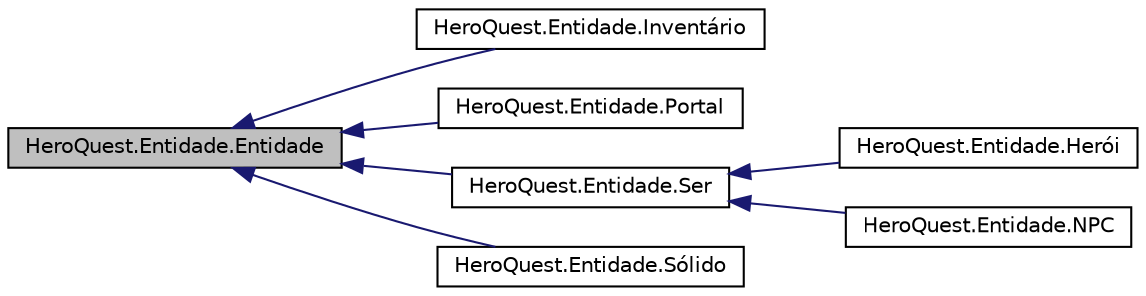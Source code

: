 digraph "HeroQuest.Entidade.Entidade"
{
 // LATEX_PDF_SIZE
  edge [fontname="Helvetica",fontsize="10",labelfontname="Helvetica",labelfontsize="10"];
  node [fontname="Helvetica",fontsize="10",shape=record];
  rankdir="LR";
  Node1 [label="HeroQuest.Entidade.Entidade",height=0.2,width=0.4,color="black", fillcolor="grey75", style="filled", fontcolor="black",tooltip=" "];
  Node1 -> Node2 [dir="back",color="midnightblue",fontsize="10",style="solid",fontname="Helvetica"];
  Node2 [label="HeroQuest.Entidade.Inventário",height=0.2,width=0.4,color="black", fillcolor="white", style="filled",URL="$class_hero_quest_1_1_entidade_1_1_invent_xC3_xA1rio.html",tooltip=" "];
  Node1 -> Node3 [dir="back",color="midnightblue",fontsize="10",style="solid",fontname="Helvetica"];
  Node3 [label="HeroQuest.Entidade.Portal",height=0.2,width=0.4,color="black", fillcolor="white", style="filled",URL="$class_hero_quest_1_1_entidade_1_1_portal.html",tooltip=" "];
  Node1 -> Node4 [dir="back",color="midnightblue",fontsize="10",style="solid",fontname="Helvetica"];
  Node4 [label="HeroQuest.Entidade.Ser",height=0.2,width=0.4,color="black", fillcolor="white", style="filled",URL="$class_hero_quest_1_1_entidade_1_1_ser.html",tooltip=" "];
  Node4 -> Node5 [dir="back",color="midnightblue",fontsize="10",style="solid",fontname="Helvetica"];
  Node5 [label="HeroQuest.Entidade.Herói",height=0.2,width=0.4,color="black", fillcolor="white", style="filled",URL="$class_hero_quest_1_1_entidade_1_1_her_xC3_xB3i.html",tooltip=" "];
  Node4 -> Node6 [dir="back",color="midnightblue",fontsize="10",style="solid",fontname="Helvetica"];
  Node6 [label="HeroQuest.Entidade.NPC",height=0.2,width=0.4,color="black", fillcolor="white", style="filled",URL="$class_hero_quest_1_1_entidade_1_1_n_p_c.html",tooltip=" "];
  Node1 -> Node7 [dir="back",color="midnightblue",fontsize="10",style="solid",fontname="Helvetica"];
  Node7 [label="HeroQuest.Entidade.Sólido",height=0.2,width=0.4,color="black", fillcolor="white", style="filled",URL="$class_hero_quest_1_1_entidade_1_1_s_xC3_xB3lido.html",tooltip=" "];
}
